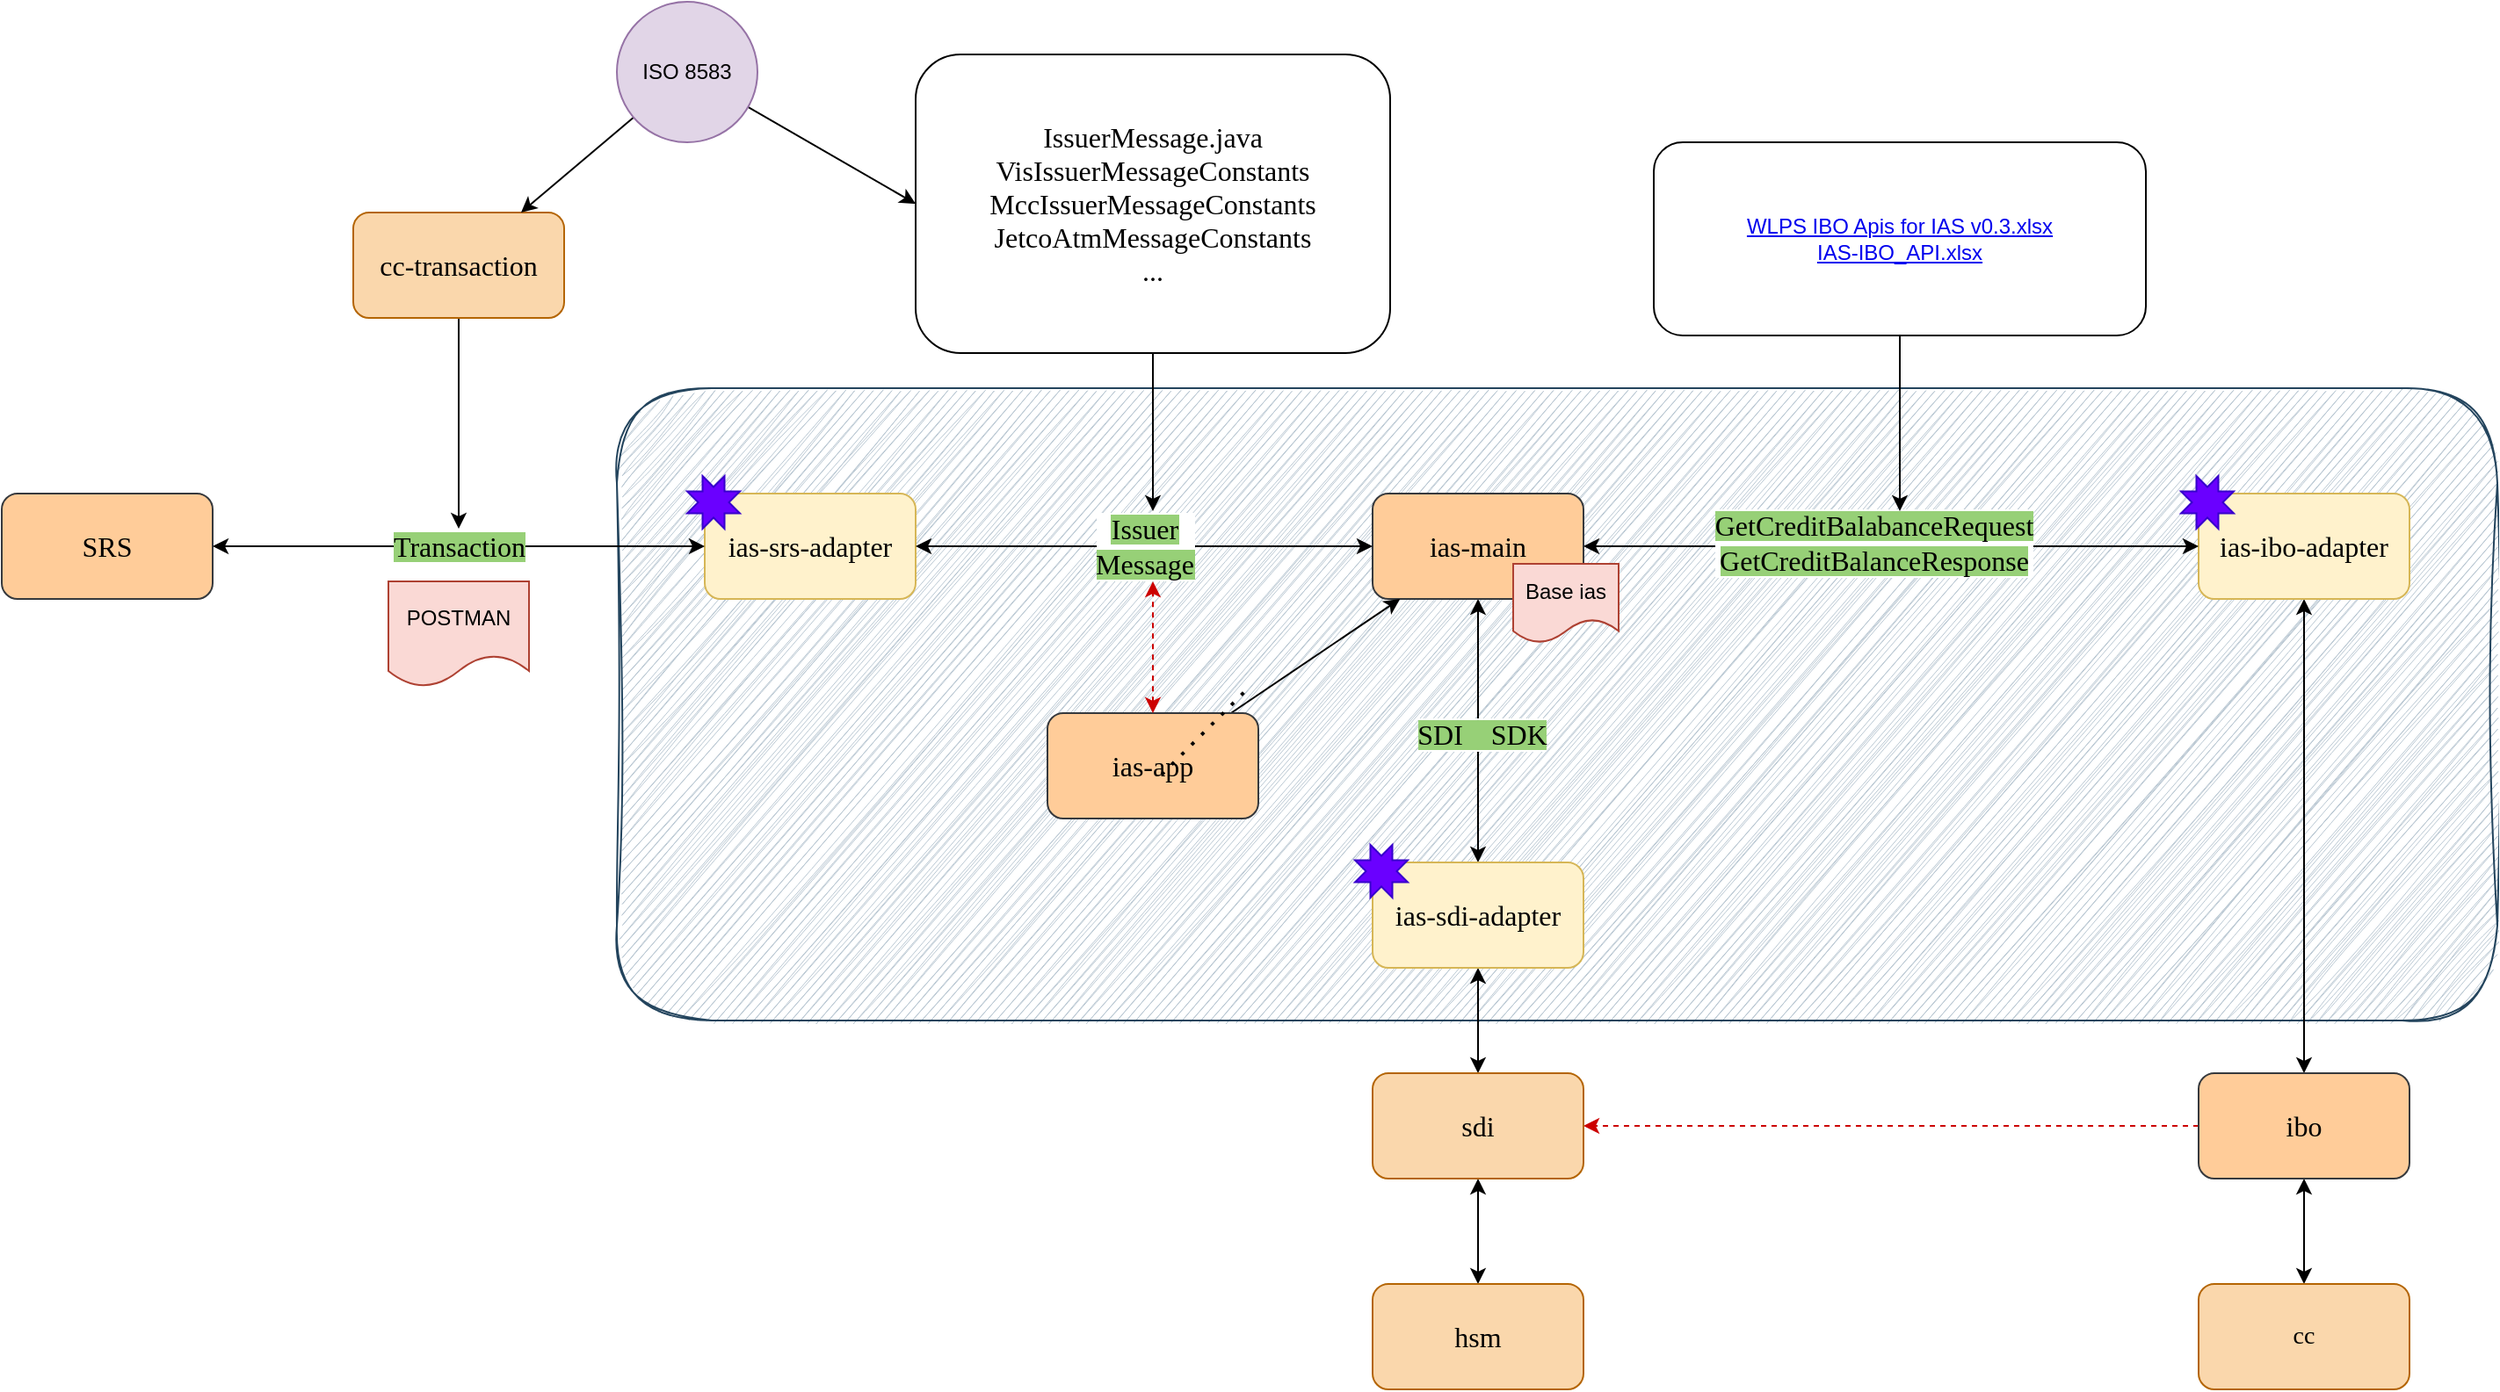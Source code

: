 <mxfile version="27.1.6">
  <diagram name="Page-1" id="18ERoPESWgJ-kSgQeI9Y">
    <mxGraphModel dx="1636" dy="858" grid="1" gridSize="10" guides="1" tooltips="1" connect="1" arrows="1" fold="1" page="1" pageScale="1" pageWidth="1654" pageHeight="1169" math="0" shadow="0">
      <root>
        <mxCell id="0" />
        <mxCell id="1" parent="0" />
        <mxCell id="R7FOL8PP2sVKwK6nDkHA-37" value="" style="rounded=1;whiteSpace=wrap;html=1;fillColor=#bac8d3;strokeColor=#23445d;glass=0;shadow=0;sketch=1;curveFitting=1;jiggle=2;" vertex="1" parent="1">
          <mxGeometry x="450" y="400" width="1070" height="360" as="geometry" />
        </mxCell>
        <mxCell id="R7FOL8PP2sVKwK6nDkHA-1" value="SRS" style="rounded=1;whiteSpace=wrap;html=1;fontSize=16;fontFamily=Lucida Console;fillColor=#ffcc99;strokeColor=#36393d;" vertex="1" parent="1">
          <mxGeometry x="100" y="460" width="120" height="60" as="geometry" />
        </mxCell>
        <mxCell id="R7FOL8PP2sVKwK6nDkHA-2" value="ias-srs-adapter" style="rounded=1;whiteSpace=wrap;html=1;fillColor=#fff2cc;strokeColor=#d6b656;fontSize=16;fontFamily=Lucida Console;" vertex="1" parent="1">
          <mxGeometry x="500" y="460" width="120" height="60" as="geometry" />
        </mxCell>
        <mxCell id="R7FOL8PP2sVKwK6nDkHA-35" style="edgeStyle=orthogonalEdgeStyle;rounded=0;orthogonalLoop=1;jettySize=auto;html=1;entryX=0.5;entryY=0;entryDx=0;entryDy=0;startArrow=classic;startFill=1;" edge="1" parent="1" source="R7FOL8PP2sVKwK6nDkHA-4" target="R7FOL8PP2sVKwK6nDkHA-11">
          <mxGeometry relative="1" as="geometry" />
        </mxCell>
        <mxCell id="R7FOL8PP2sVKwK6nDkHA-4" value="ias-main" style="rounded=1;whiteSpace=wrap;html=1;fontSize=16;fontFamily=Lucida Console;fillColor=#ffcc99;strokeColor=#36393d;" vertex="1" parent="1">
          <mxGeometry x="880" y="460" width="120" height="60" as="geometry" />
        </mxCell>
        <mxCell id="R7FOL8PP2sVKwK6nDkHA-9" value="" style="edgeStyle=orthogonalEdgeStyle;rounded=0;orthogonalLoop=1;jettySize=auto;html=1;startArrow=classic;startFill=1;fontSize=16;fontFamily=Lucida Console;" edge="1" parent="1" source="R7FOL8PP2sVKwK6nDkHA-6" target="R7FOL8PP2sVKwK6nDkHA-8">
          <mxGeometry relative="1" as="geometry" />
        </mxCell>
        <mxCell id="R7FOL8PP2sVKwK6nDkHA-6" value="ias-ibo-adapter" style="rounded=1;whiteSpace=wrap;html=1;fillColor=#fff2cc;strokeColor=#d6b656;fontSize=16;fontFamily=Lucida Console;" vertex="1" parent="1">
          <mxGeometry x="1350" y="460" width="120" height="60" as="geometry" />
        </mxCell>
        <mxCell id="R7FOL8PP2sVKwK6nDkHA-41" style="edgeStyle=orthogonalEdgeStyle;rounded=0;orthogonalLoop=1;jettySize=auto;html=1;startArrow=classic;startFill=1;" edge="1" parent="1" source="R7FOL8PP2sVKwK6nDkHA-8" target="R7FOL8PP2sVKwK6nDkHA-38">
          <mxGeometry relative="1" as="geometry" />
        </mxCell>
        <mxCell id="R7FOL8PP2sVKwK6nDkHA-51" style="edgeStyle=orthogonalEdgeStyle;rounded=0;orthogonalLoop=1;jettySize=auto;html=1;dashed=1;strokeColor=#CC0000;" edge="1" parent="1" source="R7FOL8PP2sVKwK6nDkHA-8" target="R7FOL8PP2sVKwK6nDkHA-13">
          <mxGeometry relative="1" as="geometry" />
        </mxCell>
        <mxCell id="R7FOL8PP2sVKwK6nDkHA-8" value="ibo" style="rounded=1;whiteSpace=wrap;html=1;fontSize=16;fontFamily=Lucida Console;fillColor=#ffcc99;strokeColor=#36393d;" vertex="1" parent="1">
          <mxGeometry x="1350" y="790" width="120" height="60" as="geometry" />
        </mxCell>
        <mxCell id="R7FOL8PP2sVKwK6nDkHA-14" value="" style="edgeStyle=orthogonalEdgeStyle;rounded=0;orthogonalLoop=1;jettySize=auto;html=1;startArrow=classic;startFill=1;fontSize=16;fontFamily=Lucida Console;" edge="1" parent="1" source="R7FOL8PP2sVKwK6nDkHA-11" target="R7FOL8PP2sVKwK6nDkHA-13">
          <mxGeometry relative="1" as="geometry" />
        </mxCell>
        <mxCell id="R7FOL8PP2sVKwK6nDkHA-11" value="ias-sdi-adapter" style="rounded=1;whiteSpace=wrap;html=1;fillColor=#fff2cc;strokeColor=#d6b656;fontSize=16;fontFamily=Lucida Console;" vertex="1" parent="1">
          <mxGeometry x="880" y="670" width="120" height="60" as="geometry" />
        </mxCell>
        <mxCell id="R7FOL8PP2sVKwK6nDkHA-16" value="" style="edgeStyle=orthogonalEdgeStyle;rounded=0;orthogonalLoop=1;jettySize=auto;html=1;startArrow=classic;startFill=1;fontSize=16;fontFamily=Lucida Console;" edge="1" parent="1" source="R7FOL8PP2sVKwK6nDkHA-13" target="R7FOL8PP2sVKwK6nDkHA-15">
          <mxGeometry relative="1" as="geometry" />
        </mxCell>
        <mxCell id="R7FOL8PP2sVKwK6nDkHA-13" value="sdi" style="rounded=1;whiteSpace=wrap;html=1;fontSize=16;fontFamily=Lucida Console;fillColor=#fad7ac;strokeColor=#b46504;" vertex="1" parent="1">
          <mxGeometry x="880" y="790" width="120" height="60" as="geometry" />
        </mxCell>
        <mxCell id="R7FOL8PP2sVKwK6nDkHA-15" value="hsm" style="rounded=1;whiteSpace=wrap;html=1;fontSize=16;fontFamily=Lucida Console;fillColor=#fad7ac;strokeColor=#b46504;" vertex="1" parent="1">
          <mxGeometry x="880" y="910" width="120" height="60" as="geometry" />
        </mxCell>
        <mxCell id="R7FOL8PP2sVKwK6nDkHA-17" value="" style="endArrow=classic;html=1;rounded=0;exitX=1;exitY=0.5;exitDx=0;exitDy=0;entryX=0;entryY=0.5;entryDx=0;entryDy=0;startArrow=classic;startFill=1;fontSize=16;fontFamily=Lucida Console;" edge="1" parent="1" source="R7FOL8PP2sVKwK6nDkHA-1" target="R7FOL8PP2sVKwK6nDkHA-2">
          <mxGeometry relative="1" as="geometry">
            <mxPoint x="250" y="580" as="sourcePoint" />
            <mxPoint x="830" y="630" as="targetPoint" />
          </mxGeometry>
        </mxCell>
        <mxCell id="R7FOL8PP2sVKwK6nDkHA-18" value="&lt;font style=&quot;background-color: rgb(151, 208, 119);&quot;&gt;Transaction&lt;/font&gt;" style="edgeLabel;resizable=0;html=1;;align=center;verticalAlign=middle;fontSize=16;fontFamily=Lucida Console;" connectable="0" vertex="1" parent="R7FOL8PP2sVKwK6nDkHA-17">
          <mxGeometry relative="1" as="geometry" />
        </mxCell>
        <mxCell id="R7FOL8PP2sVKwK6nDkHA-20" style="edgeStyle=orthogonalEdgeStyle;rounded=0;orthogonalLoop=1;jettySize=auto;html=1;fontSize=16;fontFamily=Lucida Console;" edge="1" parent="1" source="R7FOL8PP2sVKwK6nDkHA-19">
          <mxGeometry relative="1" as="geometry">
            <mxPoint x="360" y="480" as="targetPoint" />
          </mxGeometry>
        </mxCell>
        <mxCell id="R7FOL8PP2sVKwK6nDkHA-19" value="cc-transaction" style="rounded=1;whiteSpace=wrap;html=1;glass=0;fontSize=16;fontFamily=Lucida Console;fillColor=#fad7ac;strokeColor=#b46504;" vertex="1" parent="1">
          <mxGeometry x="300" y="300" width="120" height="60" as="geometry" />
        </mxCell>
        <mxCell id="R7FOL8PP2sVKwK6nDkHA-22" value="" style="endArrow=classic;html=1;rounded=0;exitX=1;exitY=0.5;exitDx=0;exitDy=0;startArrow=classic;startFill=1;fontSize=16;fontFamily=Lucida Console;" edge="1" parent="1" source="R7FOL8PP2sVKwK6nDkHA-2" target="R7FOL8PP2sVKwK6nDkHA-4">
          <mxGeometry relative="1" as="geometry">
            <mxPoint x="500" y="590" as="sourcePoint" />
            <mxPoint x="780" y="590" as="targetPoint" />
          </mxGeometry>
        </mxCell>
        <mxCell id="R7FOL8PP2sVKwK6nDkHA-23" value="&lt;font style=&quot;background-color: rgb(151, 208, 119);&quot;&gt;Issuer&lt;br&gt;Message&lt;/font&gt;" style="edgeLabel;resizable=0;html=1;;align=center;verticalAlign=middle;fontSize=16;fontFamily=Lucida Console;" connectable="0" vertex="1" parent="R7FOL8PP2sVKwK6nDkHA-22">
          <mxGeometry relative="1" as="geometry" />
        </mxCell>
        <mxCell id="R7FOL8PP2sVKwK6nDkHA-28" style="edgeStyle=orthogonalEdgeStyle;rounded=0;orthogonalLoop=1;jettySize=auto;html=1;" edge="1" parent="1" source="R7FOL8PP2sVKwK6nDkHA-26">
          <mxGeometry relative="1" as="geometry">
            <mxPoint x="755" y="470" as="targetPoint" />
          </mxGeometry>
        </mxCell>
        <mxCell id="R7FOL8PP2sVKwK6nDkHA-26" value="IssuerMessage.java&lt;br&gt;&lt;div&gt;VisIssuerMessageConstants&lt;/div&gt;&lt;div&gt;MccIssuerMessageConstants&lt;/div&gt;&lt;div&gt;JetcoAtmMessageConstants&lt;/div&gt;&lt;div&gt;...&lt;/div&gt;" style="rounded=1;whiteSpace=wrap;html=1;fontSize=16;fontFamily=Lucida Console;" vertex="1" parent="1">
          <mxGeometry x="620" y="210" width="270" height="170" as="geometry" />
        </mxCell>
        <mxCell id="R7FOL8PP2sVKwK6nDkHA-29" value="" style="endArrow=classic;html=1;rounded=0;startArrow=classic;startFill=1;fontSize=16;fontFamily=Lucida Console;" edge="1" parent="1" source="R7FOL8PP2sVKwK6nDkHA-4" target="R7FOL8PP2sVKwK6nDkHA-6">
          <mxGeometry relative="1" as="geometry">
            <mxPoint x="930" y="530" as="sourcePoint" />
            <mxPoint x="1190" y="530" as="targetPoint" />
          </mxGeometry>
        </mxCell>
        <mxCell id="R7FOL8PP2sVKwK6nDkHA-32" value="&lt;span style=&quot;background-color: rgb(151, 208, 119);&quot;&gt;GetCreditBalabanceRequest&lt;br&gt;GetCreditBalanceResponse&lt;/span&gt;" style="edgeLabel;resizable=0;html=1;;align=center;verticalAlign=middle;fontSize=16;fontFamily=Lucida Console;" connectable="0" vertex="1" parent="1">
          <mxGeometry x="880" y="480" as="geometry">
            <mxPoint x="285" y="8" as="offset" />
          </mxGeometry>
        </mxCell>
        <mxCell id="R7FOL8PP2sVKwK6nDkHA-34" style="edgeStyle=orthogonalEdgeStyle;rounded=0;orthogonalLoop=1;jettySize=auto;html=1;" edge="1" parent="1" source="R7FOL8PP2sVKwK6nDkHA-33">
          <mxGeometry relative="1" as="geometry">
            <mxPoint x="1180" y="470" as="targetPoint" />
          </mxGeometry>
        </mxCell>
        <mxCell id="R7FOL8PP2sVKwK6nDkHA-36" value="&lt;span style=&quot;background-color: rgb(151, 208, 119);&quot;&gt;SDI　SDK&lt;/span&gt;" style="edgeLabel;resizable=0;html=1;;align=center;verticalAlign=middle;fontSize=16;fontFamily=Lucida Console;" connectable="0" vertex="1" parent="1">
          <mxGeometry x="770" y="510" as="geometry">
            <mxPoint x="172" y="87" as="offset" />
          </mxGeometry>
        </mxCell>
        <mxCell id="R7FOL8PP2sVKwK6nDkHA-33" value="&lt;a href=&quot;https://worldline365-my.sharepoint.com/:x:/r/personal/celine_teo_worldline_com/Documents/Documents/Worldline/01%20Projects/IAS-IBO/WLPS%20IBO%20Apis%20for%20IAS%20v0.3.xlsx?d=w8289d4676ab24239b520075c02cb9e8d&amp;amp;csf=1&amp;amp;web=1&amp;amp;e=Nnd20b&quot;&gt;WLPS IBO Apis for IAS v0.3.xlsx&lt;/a&gt;&lt;br&gt;&lt;a href=&quot;https://worldline365.sharepoint.com/:x:/r/sites/CTBCPaySuite/Documents%20partages/02%20Project/03%20System%20Design%20and%20Development/07%20ISS/07%20%E6%96%B0%E7%89%88IAS%E6%96%87%E4%BB%B6/IAS-IBO_API.xlsx?d=w7abbd49e578542a3bc78e6c3210f00b5&amp;amp;csf=1&amp;amp;web=1&amp;amp;e=tzfUWx&quot;&gt;IAS-IBO_API.xlsx&lt;/a&gt;" style="rounded=1;whiteSpace=wrap;html=1;" vertex="1" parent="1">
          <mxGeometry x="1040" y="260" width="280" height="110" as="geometry" />
        </mxCell>
        <mxCell id="R7FOL8PP2sVKwK6nDkHA-38" value="&lt;font face=&quot;Lucida Console&quot; style=&quot;font-size: 14px;&quot;&gt;cc&lt;/font&gt;" style="rounded=1;whiteSpace=wrap;html=1;fillColor=#fad7ac;strokeColor=#b46504;" vertex="1" parent="1">
          <mxGeometry x="1350" y="910" width="120" height="60" as="geometry" />
        </mxCell>
        <mxCell id="R7FOL8PP2sVKwK6nDkHA-43" style="rounded=0;orthogonalLoop=1;jettySize=auto;html=1;" edge="1" parent="1" source="R7FOL8PP2sVKwK6nDkHA-42" target="R7FOL8PP2sVKwK6nDkHA-19">
          <mxGeometry relative="1" as="geometry">
            <mxPoint x="360" y="510" as="targetPoint" />
          </mxGeometry>
        </mxCell>
        <mxCell id="R7FOL8PP2sVKwK6nDkHA-44" style="rounded=0;orthogonalLoop=1;jettySize=auto;html=1;entryX=0;entryY=0.5;entryDx=0;entryDy=0;" edge="1" parent="1" source="R7FOL8PP2sVKwK6nDkHA-42" target="R7FOL8PP2sVKwK6nDkHA-26">
          <mxGeometry relative="1" as="geometry" />
        </mxCell>
        <mxCell id="R7FOL8PP2sVKwK6nDkHA-42" value="ISO 8583" style="ellipse;whiteSpace=wrap;html=1;aspect=fixed;fillColor=#e1d5e7;strokeColor=#9673a6;" vertex="1" parent="1">
          <mxGeometry x="450" y="180" width="80" height="80" as="geometry" />
        </mxCell>
        <mxCell id="R7FOL8PP2sVKwK6nDkHA-46" style="rounded=0;orthogonalLoop=1;jettySize=auto;html=1;" edge="1" parent="1" source="R7FOL8PP2sVKwK6nDkHA-45" target="R7FOL8PP2sVKwK6nDkHA-4">
          <mxGeometry relative="1" as="geometry" />
        </mxCell>
        <mxCell id="R7FOL8PP2sVKwK6nDkHA-45" value="ias-app" style="rounded=1;whiteSpace=wrap;html=1;fontSize=16;fontFamily=Lucida Console;fillColor=#ffcc99;strokeColor=#36393d;" vertex="1" parent="1">
          <mxGeometry x="695" y="585" width="120" height="60" as="geometry" />
        </mxCell>
        <mxCell id="R7FOL8PP2sVKwK6nDkHA-47" value="" style="endArrow=classic;startArrow=classic;html=1;rounded=0;exitX=0.5;exitY=0;exitDx=0;exitDy=0;dashed=1;strokeColor=#CC0000;" edge="1" parent="1" source="R7FOL8PP2sVKwK6nDkHA-45">
          <mxGeometry width="50" height="50" relative="1" as="geometry">
            <mxPoint x="760" y="550" as="sourcePoint" />
            <mxPoint x="755" y="510" as="targetPoint" />
          </mxGeometry>
        </mxCell>
        <mxCell id="R7FOL8PP2sVKwK6nDkHA-49" value="POSTMAN" style="shape=document;whiteSpace=wrap;html=1;boundedLbl=1;fillColor=#fad9d5;strokeColor=#ae4132;" vertex="1" parent="1">
          <mxGeometry x="320" y="510" width="80" height="60" as="geometry" />
        </mxCell>
        <mxCell id="R7FOL8PP2sVKwK6nDkHA-50" value="" style="endArrow=none;dashed=1;html=1;dashPattern=1 3;strokeWidth=2;rounded=0;" edge="1" parent="1">
          <mxGeometry width="50" height="50" relative="1" as="geometry">
            <mxPoint x="760" y="620" as="sourcePoint" />
            <mxPoint x="810" y="570" as="targetPoint" />
          </mxGeometry>
        </mxCell>
        <mxCell id="R7FOL8PP2sVKwK6nDkHA-52" value="" style="verticalLabelPosition=bottom;verticalAlign=top;html=1;shape=mxgraph.basic.8_point_star;fillColor=#6a00ff;strokeColor=#3700CC;fontColor=#ffffff;" vertex="1" parent="1">
          <mxGeometry x="490" y="450" width="30" height="30" as="geometry" />
        </mxCell>
        <mxCell id="R7FOL8PP2sVKwK6nDkHA-53" value="" style="verticalLabelPosition=bottom;verticalAlign=top;html=1;shape=mxgraph.basic.8_point_star;fillColor=#6a00ff;strokeColor=#3700CC;fontColor=#ffffff;" vertex="1" parent="1">
          <mxGeometry x="870" y="660" width="30" height="30" as="geometry" />
        </mxCell>
        <mxCell id="R7FOL8PP2sVKwK6nDkHA-54" value="" style="verticalLabelPosition=bottom;verticalAlign=top;html=1;shape=mxgraph.basic.8_point_star;fillColor=#6a00ff;strokeColor=#3700CC;fontColor=#ffffff;" vertex="1" parent="1">
          <mxGeometry x="1340" y="450" width="30" height="30" as="geometry" />
        </mxCell>
        <mxCell id="R7FOL8PP2sVKwK6nDkHA-58" value="Base ias" style="shape=document;whiteSpace=wrap;html=1;boundedLbl=1;fillColor=#fad9d5;strokeColor=#ae4132;" vertex="1" parent="1">
          <mxGeometry x="960" y="500" width="60" height="45" as="geometry" />
        </mxCell>
      </root>
    </mxGraphModel>
  </diagram>
</mxfile>
